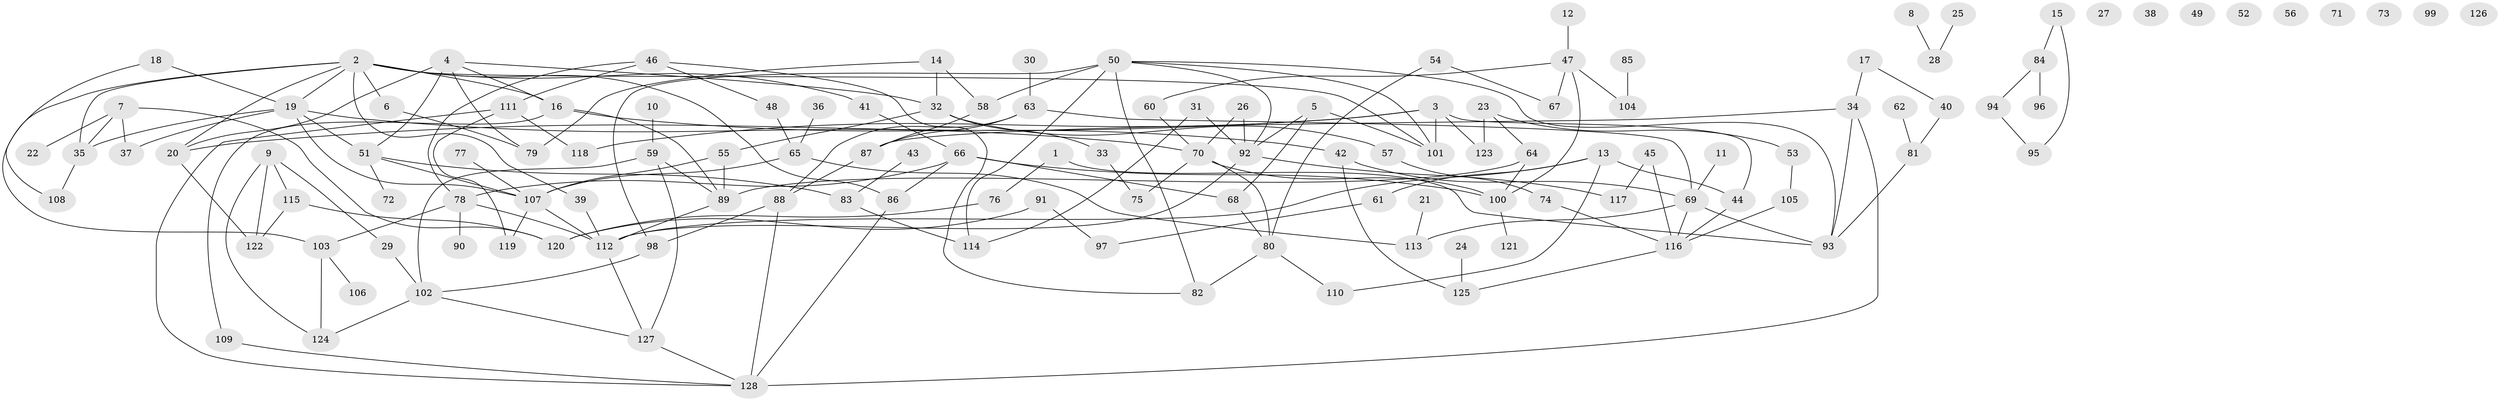 // coarse degree distribution, {5: 0.10526315789473684, 0: 0.2631578947368421, 2: 0.15789473684210525, 1: 0.23684210526315788, 3: 0.07894736842105263, 4: 0.05263157894736842, 6: 0.05263157894736842, 10: 0.05263157894736842}
// Generated by graph-tools (version 1.1) at 2025/44/03/04/25 21:44:00]
// undirected, 128 vertices, 181 edges
graph export_dot {
graph [start="1"]
  node [color=gray90,style=filled];
  1;
  2;
  3;
  4;
  5;
  6;
  7;
  8;
  9;
  10;
  11;
  12;
  13;
  14;
  15;
  16;
  17;
  18;
  19;
  20;
  21;
  22;
  23;
  24;
  25;
  26;
  27;
  28;
  29;
  30;
  31;
  32;
  33;
  34;
  35;
  36;
  37;
  38;
  39;
  40;
  41;
  42;
  43;
  44;
  45;
  46;
  47;
  48;
  49;
  50;
  51;
  52;
  53;
  54;
  55;
  56;
  57;
  58;
  59;
  60;
  61;
  62;
  63;
  64;
  65;
  66;
  67;
  68;
  69;
  70;
  71;
  72;
  73;
  74;
  75;
  76;
  77;
  78;
  79;
  80;
  81;
  82;
  83;
  84;
  85;
  86;
  87;
  88;
  89;
  90;
  91;
  92;
  93;
  94;
  95;
  96;
  97;
  98;
  99;
  100;
  101;
  102;
  103;
  104;
  105;
  106;
  107;
  108;
  109;
  110;
  111;
  112;
  113;
  114;
  115;
  116;
  117;
  118;
  119;
  120;
  121;
  122;
  123;
  124;
  125;
  126;
  127;
  128;
  1 -- 76;
  1 -- 93;
  2 -- 6;
  2 -- 16;
  2 -- 19;
  2 -- 20;
  2 -- 35;
  2 -- 39;
  2 -- 41;
  2 -- 86;
  2 -- 101;
  2 -- 103;
  3 -- 20;
  3 -- 44;
  3 -- 101;
  3 -- 118;
  3 -- 123;
  4 -- 16;
  4 -- 20;
  4 -- 32;
  4 -- 51;
  4 -- 79;
  5 -- 68;
  5 -- 92;
  5 -- 101;
  6 -- 79;
  7 -- 22;
  7 -- 35;
  7 -- 37;
  7 -- 120;
  8 -- 28;
  9 -- 29;
  9 -- 115;
  9 -- 122;
  9 -- 124;
  10 -- 59;
  11 -- 69;
  12 -- 47;
  13 -- 44;
  13 -- 61;
  13 -- 110;
  13 -- 112;
  14 -- 32;
  14 -- 58;
  14 -- 79;
  15 -- 84;
  15 -- 95;
  16 -- 42;
  16 -- 89;
  16 -- 109;
  17 -- 34;
  17 -- 40;
  18 -- 19;
  18 -- 108;
  19 -- 35;
  19 -- 37;
  19 -- 51;
  19 -- 70;
  19 -- 107;
  20 -- 122;
  21 -- 113;
  23 -- 53;
  23 -- 64;
  23 -- 123;
  24 -- 125;
  25 -- 28;
  26 -- 70;
  26 -- 92;
  29 -- 102;
  30 -- 63;
  31 -- 92;
  31 -- 114;
  32 -- 33;
  32 -- 55;
  32 -- 57;
  33 -- 75;
  34 -- 87;
  34 -- 93;
  34 -- 128;
  35 -- 108;
  36 -- 65;
  39 -- 112;
  40 -- 81;
  41 -- 66;
  42 -- 69;
  42 -- 125;
  43 -- 83;
  44 -- 116;
  45 -- 116;
  45 -- 117;
  46 -- 48;
  46 -- 78;
  46 -- 82;
  46 -- 111;
  47 -- 60;
  47 -- 67;
  47 -- 100;
  47 -- 104;
  48 -- 65;
  50 -- 58;
  50 -- 82;
  50 -- 92;
  50 -- 93;
  50 -- 98;
  50 -- 101;
  50 -- 114;
  51 -- 72;
  51 -- 83;
  51 -- 107;
  53 -- 105;
  54 -- 67;
  54 -- 80;
  55 -- 89;
  55 -- 107;
  57 -- 74;
  58 -- 87;
  59 -- 89;
  59 -- 102;
  59 -- 127;
  60 -- 70;
  61 -- 97;
  62 -- 81;
  63 -- 69;
  63 -- 87;
  63 -- 88;
  64 -- 89;
  64 -- 100;
  65 -- 107;
  65 -- 113;
  66 -- 68;
  66 -- 78;
  66 -- 86;
  66 -- 100;
  68 -- 80;
  69 -- 93;
  69 -- 113;
  69 -- 116;
  70 -- 75;
  70 -- 80;
  70 -- 100;
  74 -- 116;
  76 -- 120;
  77 -- 107;
  78 -- 90;
  78 -- 103;
  78 -- 112;
  80 -- 82;
  80 -- 110;
  81 -- 93;
  83 -- 114;
  84 -- 94;
  84 -- 96;
  85 -- 104;
  86 -- 128;
  87 -- 88;
  88 -- 98;
  88 -- 128;
  89 -- 112;
  91 -- 97;
  91 -- 120;
  92 -- 112;
  92 -- 117;
  94 -- 95;
  98 -- 102;
  100 -- 121;
  102 -- 124;
  102 -- 127;
  103 -- 106;
  103 -- 124;
  105 -- 116;
  107 -- 112;
  107 -- 119;
  109 -- 128;
  111 -- 118;
  111 -- 119;
  111 -- 128;
  112 -- 127;
  115 -- 120;
  115 -- 122;
  116 -- 125;
  127 -- 128;
}
